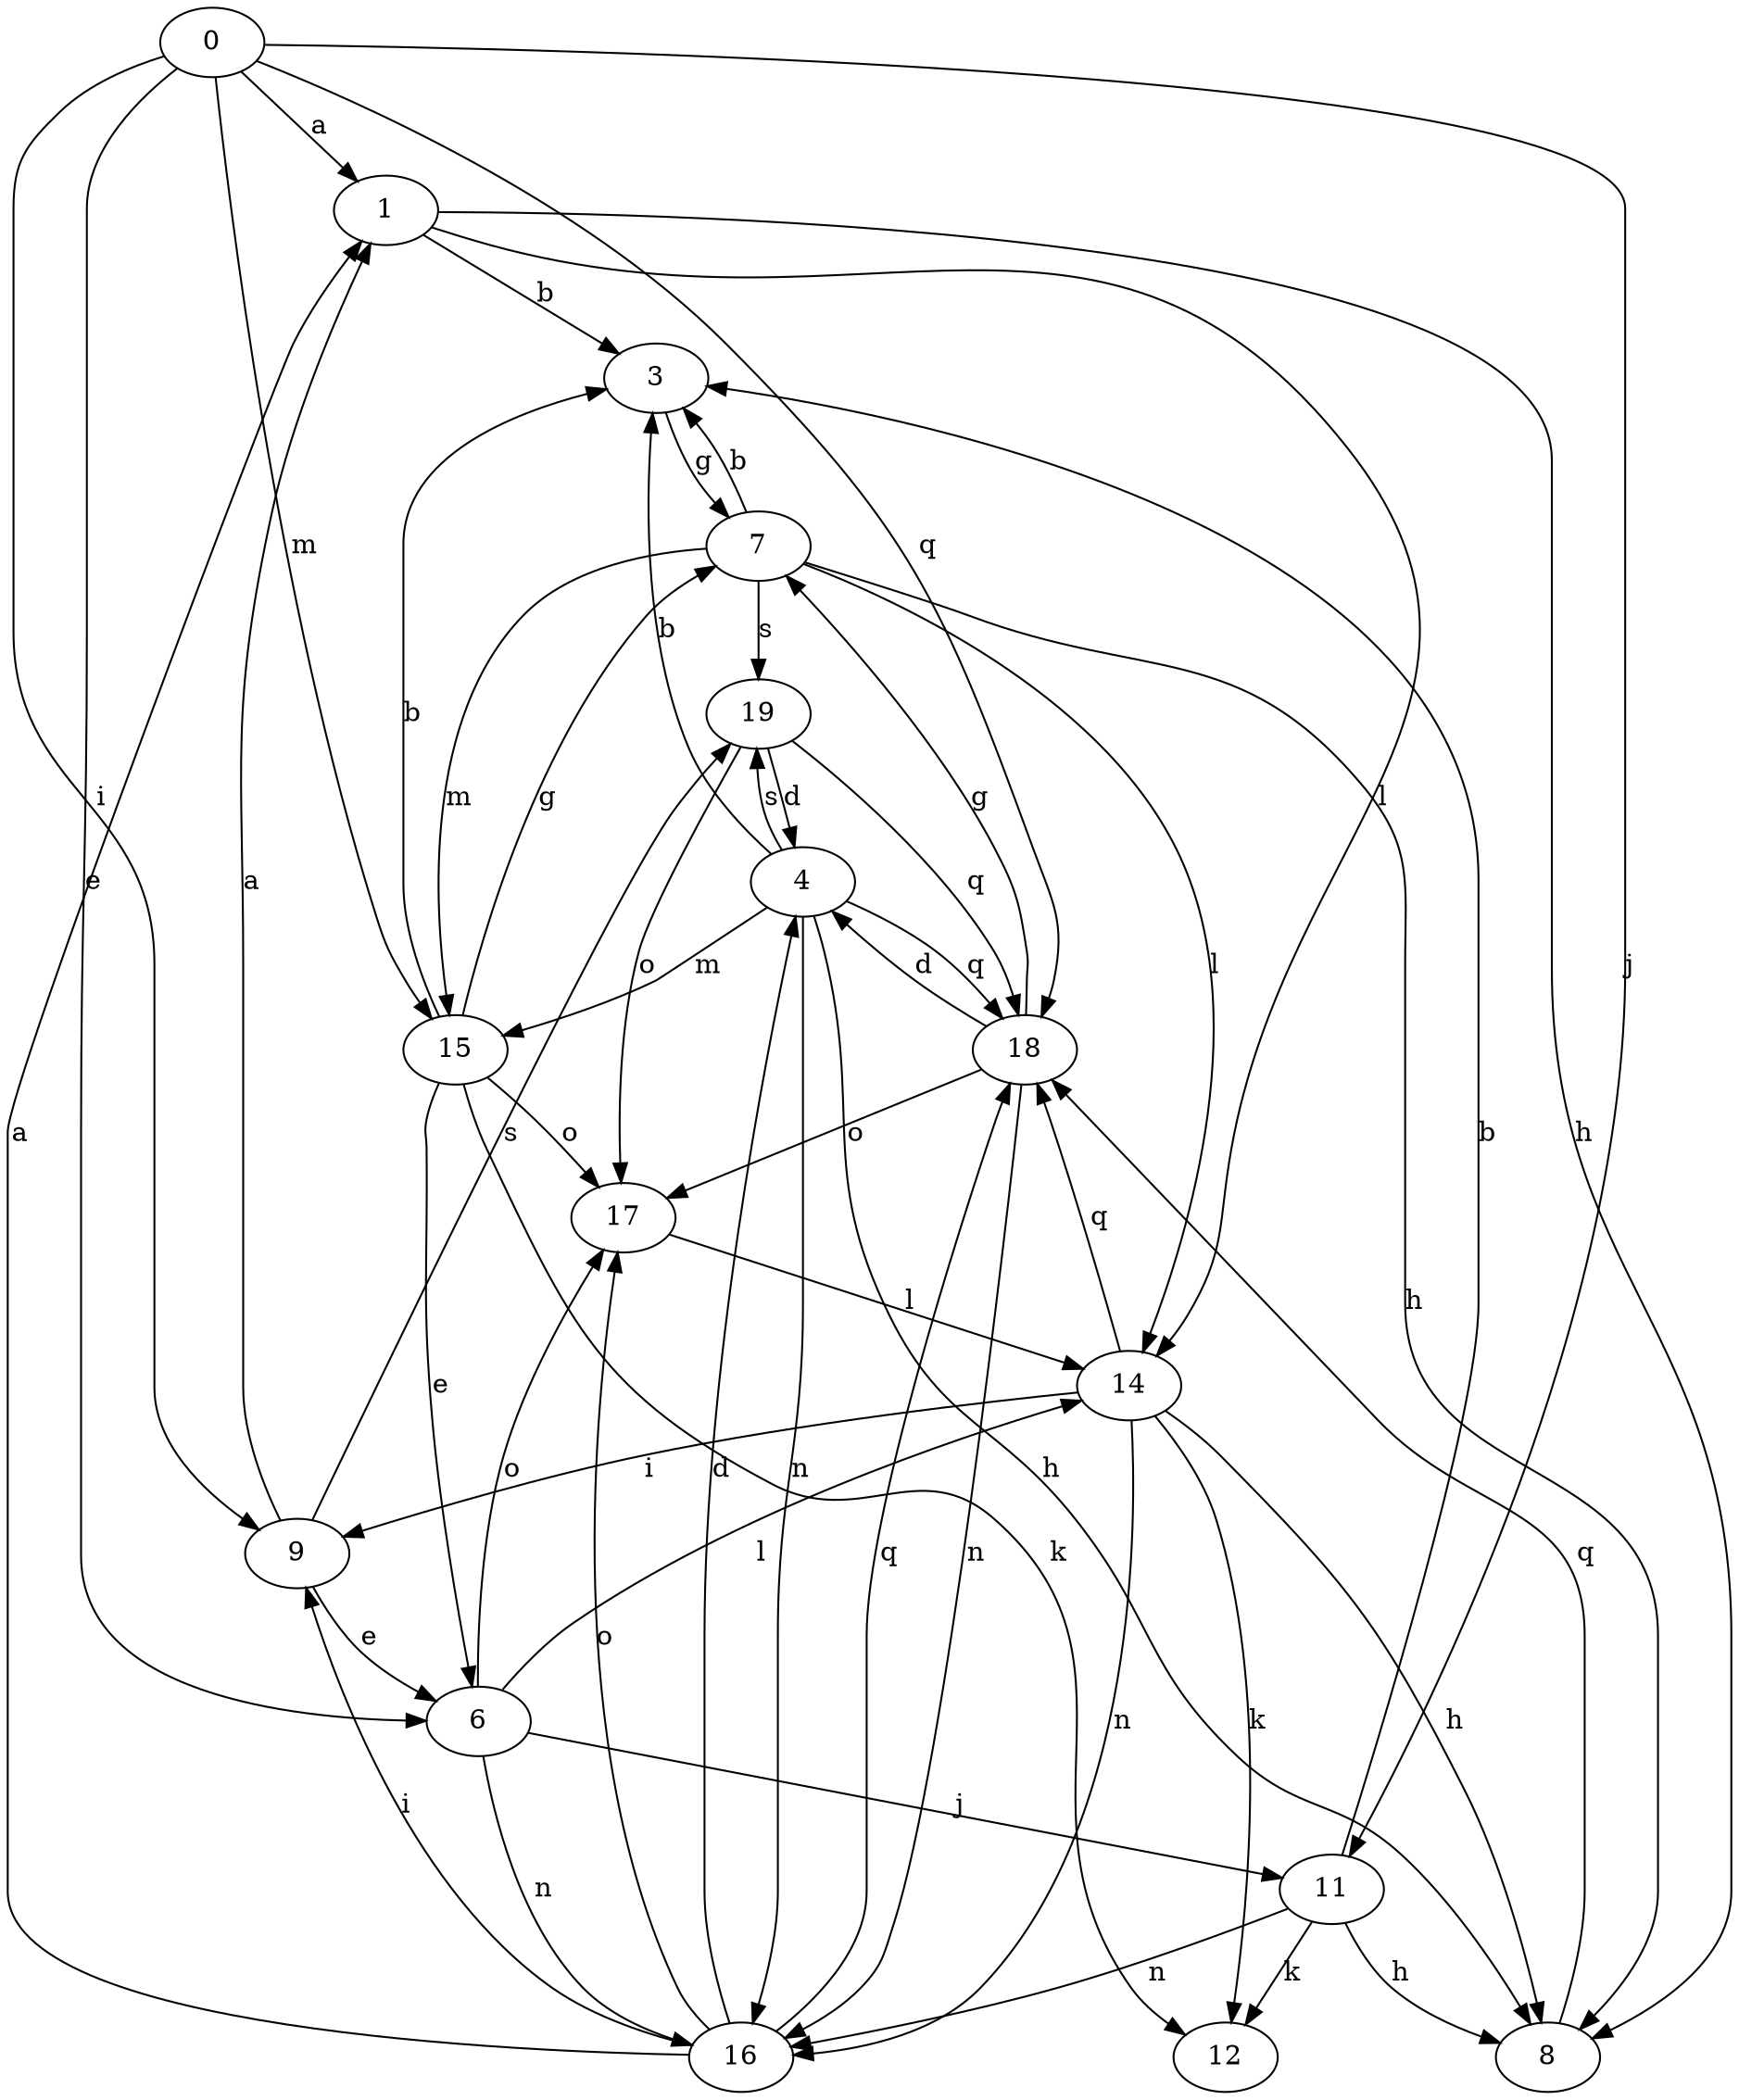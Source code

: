 strict digraph  {
1;
3;
0;
4;
6;
7;
8;
9;
11;
12;
14;
15;
16;
17;
18;
19;
1 -> 3  [label=b];
1 -> 8  [label=h];
1 -> 14  [label=l];
3 -> 7  [label=g];
0 -> 1  [label=a];
0 -> 6  [label=e];
0 -> 9  [label=i];
0 -> 11  [label=j];
0 -> 15  [label=m];
0 -> 18  [label=q];
4 -> 3  [label=b];
4 -> 8  [label=h];
4 -> 15  [label=m];
4 -> 16  [label=n];
4 -> 18  [label=q];
4 -> 19  [label=s];
6 -> 11  [label=j];
6 -> 14  [label=l];
6 -> 16  [label=n];
6 -> 17  [label=o];
7 -> 3  [label=b];
7 -> 8  [label=h];
7 -> 14  [label=l];
7 -> 15  [label=m];
7 -> 19  [label=s];
8 -> 18  [label=q];
9 -> 1  [label=a];
9 -> 6  [label=e];
9 -> 19  [label=s];
11 -> 3  [label=b];
11 -> 8  [label=h];
11 -> 12  [label=k];
11 -> 16  [label=n];
14 -> 8  [label=h];
14 -> 9  [label=i];
14 -> 12  [label=k];
14 -> 16  [label=n];
14 -> 18  [label=q];
15 -> 3  [label=b];
15 -> 6  [label=e];
15 -> 7  [label=g];
15 -> 12  [label=k];
15 -> 17  [label=o];
16 -> 1  [label=a];
16 -> 4  [label=d];
16 -> 9  [label=i];
16 -> 17  [label=o];
16 -> 18  [label=q];
17 -> 14  [label=l];
18 -> 4  [label=d];
18 -> 7  [label=g];
18 -> 16  [label=n];
18 -> 17  [label=o];
19 -> 4  [label=d];
19 -> 17  [label=o];
19 -> 18  [label=q];
}
